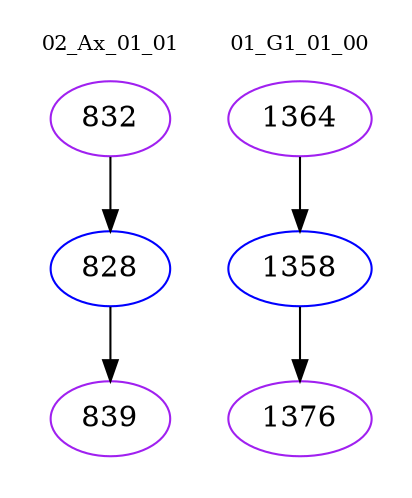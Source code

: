 digraph{
subgraph cluster_0 {
color = white
label = "02_Ax_01_01";
fontsize=10;
T0_832 [label="832", color="purple"]
T0_832 -> T0_828 [color="black"]
T0_828 [label="828", color="blue"]
T0_828 -> T0_839 [color="black"]
T0_839 [label="839", color="purple"]
}
subgraph cluster_1 {
color = white
label = "01_G1_01_00";
fontsize=10;
T1_1364 [label="1364", color="purple"]
T1_1364 -> T1_1358 [color="black"]
T1_1358 [label="1358", color="blue"]
T1_1358 -> T1_1376 [color="black"]
T1_1376 [label="1376", color="purple"]
}
}
